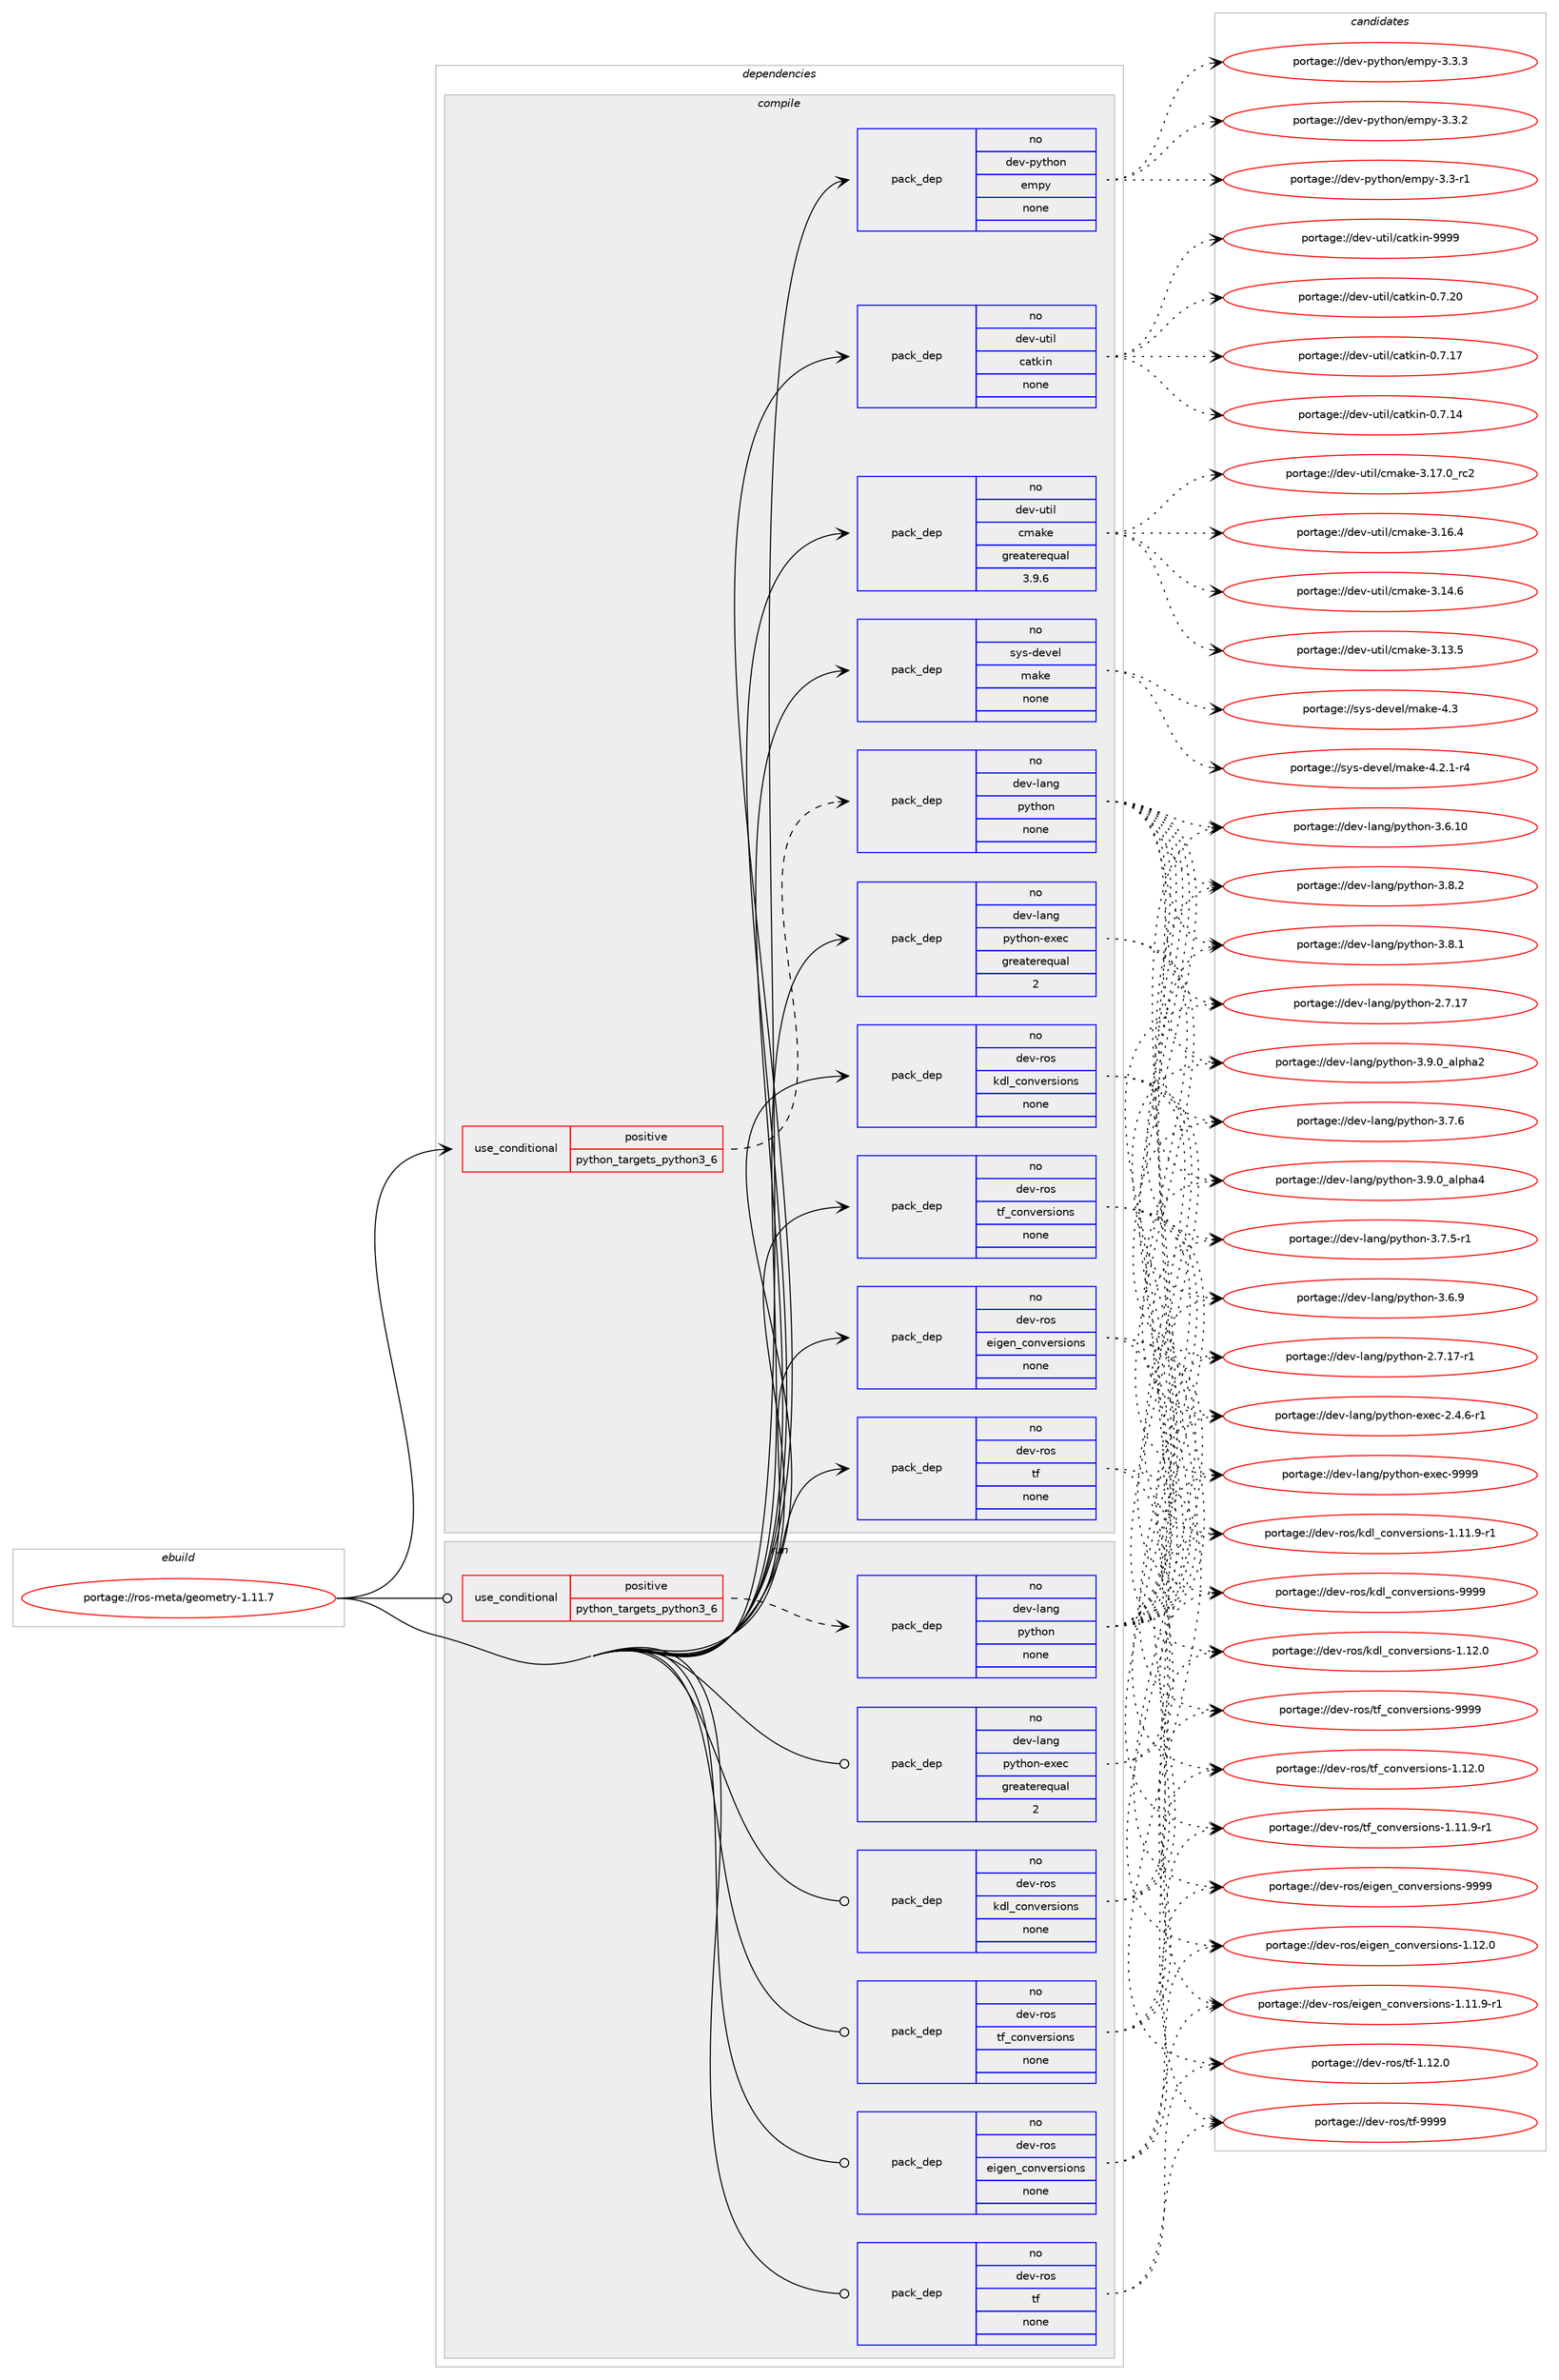 digraph prolog {

# *************
# Graph options
# *************

newrank=true;
concentrate=true;
compound=true;
graph [rankdir=LR,fontname=Helvetica,fontsize=10,ranksep=1.5];#, ranksep=2.5, nodesep=0.2];
edge  [arrowhead=vee];
node  [fontname=Helvetica,fontsize=10];

# **********
# The ebuild
# **********

subgraph cluster_leftcol {
color=gray;
rank=same;
label=<<i>ebuild</i>>;
id [label="portage://ros-meta/geometry-1.11.7", color=red, width=4, href="../ros-meta/geometry-1.11.7.svg"];
}

# ****************
# The dependencies
# ****************

subgraph cluster_midcol {
color=gray;
label=<<i>dependencies</i>>;
subgraph cluster_compile {
fillcolor="#eeeeee";
style=filled;
label=<<i>compile</i>>;
subgraph cond12201 {
dependency62280 [label=<<TABLE BORDER="0" CELLBORDER="1" CELLSPACING="0" CELLPADDING="4"><TR><TD ROWSPAN="3" CELLPADDING="10">use_conditional</TD></TR><TR><TD>positive</TD></TR><TR><TD>python_targets_python3_6</TD></TR></TABLE>>, shape=none, color=red];
subgraph pack48809 {
dependency62281 [label=<<TABLE BORDER="0" CELLBORDER="1" CELLSPACING="0" CELLPADDING="4" WIDTH="220"><TR><TD ROWSPAN="6" CELLPADDING="30">pack_dep</TD></TR><TR><TD WIDTH="110">no</TD></TR><TR><TD>dev-lang</TD></TR><TR><TD>python</TD></TR><TR><TD>none</TD></TR><TR><TD></TD></TR></TABLE>>, shape=none, color=blue];
}
dependency62280:e -> dependency62281:w [weight=20,style="dashed",arrowhead="vee"];
}
id:e -> dependency62280:w [weight=20,style="solid",arrowhead="vee"];
subgraph pack48810 {
dependency62282 [label=<<TABLE BORDER="0" CELLBORDER="1" CELLSPACING="0" CELLPADDING="4" WIDTH="220"><TR><TD ROWSPAN="6" CELLPADDING="30">pack_dep</TD></TR><TR><TD WIDTH="110">no</TD></TR><TR><TD>dev-lang</TD></TR><TR><TD>python-exec</TD></TR><TR><TD>greaterequal</TD></TR><TR><TD>2</TD></TR></TABLE>>, shape=none, color=blue];
}
id:e -> dependency62282:w [weight=20,style="solid",arrowhead="vee"];
subgraph pack48811 {
dependency62283 [label=<<TABLE BORDER="0" CELLBORDER="1" CELLSPACING="0" CELLPADDING="4" WIDTH="220"><TR><TD ROWSPAN="6" CELLPADDING="30">pack_dep</TD></TR><TR><TD WIDTH="110">no</TD></TR><TR><TD>dev-python</TD></TR><TR><TD>empy</TD></TR><TR><TD>none</TD></TR><TR><TD></TD></TR></TABLE>>, shape=none, color=blue];
}
id:e -> dependency62283:w [weight=20,style="solid",arrowhead="vee"];
subgraph pack48812 {
dependency62284 [label=<<TABLE BORDER="0" CELLBORDER="1" CELLSPACING="0" CELLPADDING="4" WIDTH="220"><TR><TD ROWSPAN="6" CELLPADDING="30">pack_dep</TD></TR><TR><TD WIDTH="110">no</TD></TR><TR><TD>dev-ros</TD></TR><TR><TD>eigen_conversions</TD></TR><TR><TD>none</TD></TR><TR><TD></TD></TR></TABLE>>, shape=none, color=blue];
}
id:e -> dependency62284:w [weight=20,style="solid",arrowhead="vee"];
subgraph pack48813 {
dependency62285 [label=<<TABLE BORDER="0" CELLBORDER="1" CELLSPACING="0" CELLPADDING="4" WIDTH="220"><TR><TD ROWSPAN="6" CELLPADDING="30">pack_dep</TD></TR><TR><TD WIDTH="110">no</TD></TR><TR><TD>dev-ros</TD></TR><TR><TD>kdl_conversions</TD></TR><TR><TD>none</TD></TR><TR><TD></TD></TR></TABLE>>, shape=none, color=blue];
}
id:e -> dependency62285:w [weight=20,style="solid",arrowhead="vee"];
subgraph pack48814 {
dependency62286 [label=<<TABLE BORDER="0" CELLBORDER="1" CELLSPACING="0" CELLPADDING="4" WIDTH="220"><TR><TD ROWSPAN="6" CELLPADDING="30">pack_dep</TD></TR><TR><TD WIDTH="110">no</TD></TR><TR><TD>dev-ros</TD></TR><TR><TD>tf</TD></TR><TR><TD>none</TD></TR><TR><TD></TD></TR></TABLE>>, shape=none, color=blue];
}
id:e -> dependency62286:w [weight=20,style="solid",arrowhead="vee"];
subgraph pack48815 {
dependency62287 [label=<<TABLE BORDER="0" CELLBORDER="1" CELLSPACING="0" CELLPADDING="4" WIDTH="220"><TR><TD ROWSPAN="6" CELLPADDING="30">pack_dep</TD></TR><TR><TD WIDTH="110">no</TD></TR><TR><TD>dev-ros</TD></TR><TR><TD>tf_conversions</TD></TR><TR><TD>none</TD></TR><TR><TD></TD></TR></TABLE>>, shape=none, color=blue];
}
id:e -> dependency62287:w [weight=20,style="solid",arrowhead="vee"];
subgraph pack48816 {
dependency62288 [label=<<TABLE BORDER="0" CELLBORDER="1" CELLSPACING="0" CELLPADDING="4" WIDTH="220"><TR><TD ROWSPAN="6" CELLPADDING="30">pack_dep</TD></TR><TR><TD WIDTH="110">no</TD></TR><TR><TD>dev-util</TD></TR><TR><TD>catkin</TD></TR><TR><TD>none</TD></TR><TR><TD></TD></TR></TABLE>>, shape=none, color=blue];
}
id:e -> dependency62288:w [weight=20,style="solid",arrowhead="vee"];
subgraph pack48817 {
dependency62289 [label=<<TABLE BORDER="0" CELLBORDER="1" CELLSPACING="0" CELLPADDING="4" WIDTH="220"><TR><TD ROWSPAN="6" CELLPADDING="30">pack_dep</TD></TR><TR><TD WIDTH="110">no</TD></TR><TR><TD>dev-util</TD></TR><TR><TD>cmake</TD></TR><TR><TD>greaterequal</TD></TR><TR><TD>3.9.6</TD></TR></TABLE>>, shape=none, color=blue];
}
id:e -> dependency62289:w [weight=20,style="solid",arrowhead="vee"];
subgraph pack48818 {
dependency62290 [label=<<TABLE BORDER="0" CELLBORDER="1" CELLSPACING="0" CELLPADDING="4" WIDTH="220"><TR><TD ROWSPAN="6" CELLPADDING="30">pack_dep</TD></TR><TR><TD WIDTH="110">no</TD></TR><TR><TD>sys-devel</TD></TR><TR><TD>make</TD></TR><TR><TD>none</TD></TR><TR><TD></TD></TR></TABLE>>, shape=none, color=blue];
}
id:e -> dependency62290:w [weight=20,style="solid",arrowhead="vee"];
}
subgraph cluster_compileandrun {
fillcolor="#eeeeee";
style=filled;
label=<<i>compile and run</i>>;
}
subgraph cluster_run {
fillcolor="#eeeeee";
style=filled;
label=<<i>run</i>>;
subgraph cond12202 {
dependency62291 [label=<<TABLE BORDER="0" CELLBORDER="1" CELLSPACING="0" CELLPADDING="4"><TR><TD ROWSPAN="3" CELLPADDING="10">use_conditional</TD></TR><TR><TD>positive</TD></TR><TR><TD>python_targets_python3_6</TD></TR></TABLE>>, shape=none, color=red];
subgraph pack48819 {
dependency62292 [label=<<TABLE BORDER="0" CELLBORDER="1" CELLSPACING="0" CELLPADDING="4" WIDTH="220"><TR><TD ROWSPAN="6" CELLPADDING="30">pack_dep</TD></TR><TR><TD WIDTH="110">no</TD></TR><TR><TD>dev-lang</TD></TR><TR><TD>python</TD></TR><TR><TD>none</TD></TR><TR><TD></TD></TR></TABLE>>, shape=none, color=blue];
}
dependency62291:e -> dependency62292:w [weight=20,style="dashed",arrowhead="vee"];
}
id:e -> dependency62291:w [weight=20,style="solid",arrowhead="odot"];
subgraph pack48820 {
dependency62293 [label=<<TABLE BORDER="0" CELLBORDER="1" CELLSPACING="0" CELLPADDING="4" WIDTH="220"><TR><TD ROWSPAN="6" CELLPADDING="30">pack_dep</TD></TR><TR><TD WIDTH="110">no</TD></TR><TR><TD>dev-lang</TD></TR><TR><TD>python-exec</TD></TR><TR><TD>greaterequal</TD></TR><TR><TD>2</TD></TR></TABLE>>, shape=none, color=blue];
}
id:e -> dependency62293:w [weight=20,style="solid",arrowhead="odot"];
subgraph pack48821 {
dependency62294 [label=<<TABLE BORDER="0" CELLBORDER="1" CELLSPACING="0" CELLPADDING="4" WIDTH="220"><TR><TD ROWSPAN="6" CELLPADDING="30">pack_dep</TD></TR><TR><TD WIDTH="110">no</TD></TR><TR><TD>dev-ros</TD></TR><TR><TD>eigen_conversions</TD></TR><TR><TD>none</TD></TR><TR><TD></TD></TR></TABLE>>, shape=none, color=blue];
}
id:e -> dependency62294:w [weight=20,style="solid",arrowhead="odot"];
subgraph pack48822 {
dependency62295 [label=<<TABLE BORDER="0" CELLBORDER="1" CELLSPACING="0" CELLPADDING="4" WIDTH="220"><TR><TD ROWSPAN="6" CELLPADDING="30">pack_dep</TD></TR><TR><TD WIDTH="110">no</TD></TR><TR><TD>dev-ros</TD></TR><TR><TD>kdl_conversions</TD></TR><TR><TD>none</TD></TR><TR><TD></TD></TR></TABLE>>, shape=none, color=blue];
}
id:e -> dependency62295:w [weight=20,style="solid",arrowhead="odot"];
subgraph pack48823 {
dependency62296 [label=<<TABLE BORDER="0" CELLBORDER="1" CELLSPACING="0" CELLPADDING="4" WIDTH="220"><TR><TD ROWSPAN="6" CELLPADDING="30">pack_dep</TD></TR><TR><TD WIDTH="110">no</TD></TR><TR><TD>dev-ros</TD></TR><TR><TD>tf</TD></TR><TR><TD>none</TD></TR><TR><TD></TD></TR></TABLE>>, shape=none, color=blue];
}
id:e -> dependency62296:w [weight=20,style="solid",arrowhead="odot"];
subgraph pack48824 {
dependency62297 [label=<<TABLE BORDER="0" CELLBORDER="1" CELLSPACING="0" CELLPADDING="4" WIDTH="220"><TR><TD ROWSPAN="6" CELLPADDING="30">pack_dep</TD></TR><TR><TD WIDTH="110">no</TD></TR><TR><TD>dev-ros</TD></TR><TR><TD>tf_conversions</TD></TR><TR><TD>none</TD></TR><TR><TD></TD></TR></TABLE>>, shape=none, color=blue];
}
id:e -> dependency62297:w [weight=20,style="solid",arrowhead="odot"];
}
}

# **************
# The candidates
# **************

subgraph cluster_choices {
rank=same;
color=gray;
label=<<i>candidates</i>>;

subgraph choice48809 {
color=black;
nodesep=1;
choice10010111845108971101034711212111610411111045514657464895971081121049752 [label="portage://dev-lang/python-3.9.0_alpha4", color=red, width=4,href="../dev-lang/python-3.9.0_alpha4.svg"];
choice10010111845108971101034711212111610411111045514657464895971081121049750 [label="portage://dev-lang/python-3.9.0_alpha2", color=red, width=4,href="../dev-lang/python-3.9.0_alpha2.svg"];
choice100101118451089711010347112121116104111110455146564650 [label="portage://dev-lang/python-3.8.2", color=red, width=4,href="../dev-lang/python-3.8.2.svg"];
choice100101118451089711010347112121116104111110455146564649 [label="portage://dev-lang/python-3.8.1", color=red, width=4,href="../dev-lang/python-3.8.1.svg"];
choice100101118451089711010347112121116104111110455146554654 [label="portage://dev-lang/python-3.7.6", color=red, width=4,href="../dev-lang/python-3.7.6.svg"];
choice1001011184510897110103471121211161041111104551465546534511449 [label="portage://dev-lang/python-3.7.5-r1", color=red, width=4,href="../dev-lang/python-3.7.5-r1.svg"];
choice100101118451089711010347112121116104111110455146544657 [label="portage://dev-lang/python-3.6.9", color=red, width=4,href="../dev-lang/python-3.6.9.svg"];
choice10010111845108971101034711212111610411111045514654464948 [label="portage://dev-lang/python-3.6.10", color=red, width=4,href="../dev-lang/python-3.6.10.svg"];
choice100101118451089711010347112121116104111110455046554649554511449 [label="portage://dev-lang/python-2.7.17-r1", color=red, width=4,href="../dev-lang/python-2.7.17-r1.svg"];
choice10010111845108971101034711212111610411111045504655464955 [label="portage://dev-lang/python-2.7.17", color=red, width=4,href="../dev-lang/python-2.7.17.svg"];
dependency62281:e -> choice10010111845108971101034711212111610411111045514657464895971081121049752:w [style=dotted,weight="100"];
dependency62281:e -> choice10010111845108971101034711212111610411111045514657464895971081121049750:w [style=dotted,weight="100"];
dependency62281:e -> choice100101118451089711010347112121116104111110455146564650:w [style=dotted,weight="100"];
dependency62281:e -> choice100101118451089711010347112121116104111110455146564649:w [style=dotted,weight="100"];
dependency62281:e -> choice100101118451089711010347112121116104111110455146554654:w [style=dotted,weight="100"];
dependency62281:e -> choice1001011184510897110103471121211161041111104551465546534511449:w [style=dotted,weight="100"];
dependency62281:e -> choice100101118451089711010347112121116104111110455146544657:w [style=dotted,weight="100"];
dependency62281:e -> choice10010111845108971101034711212111610411111045514654464948:w [style=dotted,weight="100"];
dependency62281:e -> choice100101118451089711010347112121116104111110455046554649554511449:w [style=dotted,weight="100"];
dependency62281:e -> choice10010111845108971101034711212111610411111045504655464955:w [style=dotted,weight="100"];
}
subgraph choice48810 {
color=black;
nodesep=1;
choice10010111845108971101034711212111610411111045101120101994557575757 [label="portage://dev-lang/python-exec-9999", color=red, width=4,href="../dev-lang/python-exec-9999.svg"];
choice10010111845108971101034711212111610411111045101120101994550465246544511449 [label="portage://dev-lang/python-exec-2.4.6-r1", color=red, width=4,href="../dev-lang/python-exec-2.4.6-r1.svg"];
dependency62282:e -> choice10010111845108971101034711212111610411111045101120101994557575757:w [style=dotted,weight="100"];
dependency62282:e -> choice10010111845108971101034711212111610411111045101120101994550465246544511449:w [style=dotted,weight="100"];
}
subgraph choice48811 {
color=black;
nodesep=1;
choice1001011184511212111610411111047101109112121455146514651 [label="portage://dev-python/empy-3.3.3", color=red, width=4,href="../dev-python/empy-3.3.3.svg"];
choice1001011184511212111610411111047101109112121455146514650 [label="portage://dev-python/empy-3.3.2", color=red, width=4,href="../dev-python/empy-3.3.2.svg"];
choice1001011184511212111610411111047101109112121455146514511449 [label="portage://dev-python/empy-3.3-r1", color=red, width=4,href="../dev-python/empy-3.3-r1.svg"];
dependency62283:e -> choice1001011184511212111610411111047101109112121455146514651:w [style=dotted,weight="100"];
dependency62283:e -> choice1001011184511212111610411111047101109112121455146514650:w [style=dotted,weight="100"];
dependency62283:e -> choice1001011184511212111610411111047101109112121455146514511449:w [style=dotted,weight="100"];
}
subgraph choice48812 {
color=black;
nodesep=1;
choice100101118451141111154710110510310111095991111101181011141151051111101154557575757 [label="portage://dev-ros/eigen_conversions-9999", color=red, width=4,href="../dev-ros/eigen_conversions-9999.svg"];
choice1001011184511411111547101105103101110959911111011810111411510511111011545494649504648 [label="portage://dev-ros/eigen_conversions-1.12.0", color=red, width=4,href="../dev-ros/eigen_conversions-1.12.0.svg"];
choice10010111845114111115471011051031011109599111110118101114115105111110115454946494946574511449 [label="portage://dev-ros/eigen_conversions-1.11.9-r1", color=red, width=4,href="../dev-ros/eigen_conversions-1.11.9-r1.svg"];
dependency62284:e -> choice100101118451141111154710110510310111095991111101181011141151051111101154557575757:w [style=dotted,weight="100"];
dependency62284:e -> choice1001011184511411111547101105103101110959911111011810111411510511111011545494649504648:w [style=dotted,weight="100"];
dependency62284:e -> choice10010111845114111115471011051031011109599111110118101114115105111110115454946494946574511449:w [style=dotted,weight="100"];
}
subgraph choice48813 {
color=black;
nodesep=1;
choice100101118451141111154710710010895991111101181011141151051111101154557575757 [label="portage://dev-ros/kdl_conversions-9999", color=red, width=4,href="../dev-ros/kdl_conversions-9999.svg"];
choice1001011184511411111547107100108959911111011810111411510511111011545494649504648 [label="portage://dev-ros/kdl_conversions-1.12.0", color=red, width=4,href="../dev-ros/kdl_conversions-1.12.0.svg"];
choice10010111845114111115471071001089599111110118101114115105111110115454946494946574511449 [label="portage://dev-ros/kdl_conversions-1.11.9-r1", color=red, width=4,href="../dev-ros/kdl_conversions-1.11.9-r1.svg"];
dependency62285:e -> choice100101118451141111154710710010895991111101181011141151051111101154557575757:w [style=dotted,weight="100"];
dependency62285:e -> choice1001011184511411111547107100108959911111011810111411510511111011545494649504648:w [style=dotted,weight="100"];
dependency62285:e -> choice10010111845114111115471071001089599111110118101114115105111110115454946494946574511449:w [style=dotted,weight="100"];
}
subgraph choice48814 {
color=black;
nodesep=1;
choice10010111845114111115471161024557575757 [label="portage://dev-ros/tf-9999", color=red, width=4,href="../dev-ros/tf-9999.svg"];
choice100101118451141111154711610245494649504648 [label="portage://dev-ros/tf-1.12.0", color=red, width=4,href="../dev-ros/tf-1.12.0.svg"];
dependency62286:e -> choice10010111845114111115471161024557575757:w [style=dotted,weight="100"];
dependency62286:e -> choice100101118451141111154711610245494649504648:w [style=dotted,weight="100"];
}
subgraph choice48815 {
color=black;
nodesep=1;
choice100101118451141111154711610295991111101181011141151051111101154557575757 [label="portage://dev-ros/tf_conversions-9999", color=red, width=4,href="../dev-ros/tf_conversions-9999.svg"];
choice1001011184511411111547116102959911111011810111411510511111011545494649504648 [label="portage://dev-ros/tf_conversions-1.12.0", color=red, width=4,href="../dev-ros/tf_conversions-1.12.0.svg"];
choice10010111845114111115471161029599111110118101114115105111110115454946494946574511449 [label="portage://dev-ros/tf_conversions-1.11.9-r1", color=red, width=4,href="../dev-ros/tf_conversions-1.11.9-r1.svg"];
dependency62287:e -> choice100101118451141111154711610295991111101181011141151051111101154557575757:w [style=dotted,weight="100"];
dependency62287:e -> choice1001011184511411111547116102959911111011810111411510511111011545494649504648:w [style=dotted,weight="100"];
dependency62287:e -> choice10010111845114111115471161029599111110118101114115105111110115454946494946574511449:w [style=dotted,weight="100"];
}
subgraph choice48816 {
color=black;
nodesep=1;
choice100101118451171161051084799971161071051104557575757 [label="portage://dev-util/catkin-9999", color=red, width=4,href="../dev-util/catkin-9999.svg"];
choice1001011184511711610510847999711610710511045484655465048 [label="portage://dev-util/catkin-0.7.20", color=red, width=4,href="../dev-util/catkin-0.7.20.svg"];
choice1001011184511711610510847999711610710511045484655464955 [label="portage://dev-util/catkin-0.7.17", color=red, width=4,href="../dev-util/catkin-0.7.17.svg"];
choice1001011184511711610510847999711610710511045484655464952 [label="portage://dev-util/catkin-0.7.14", color=red, width=4,href="../dev-util/catkin-0.7.14.svg"];
dependency62288:e -> choice100101118451171161051084799971161071051104557575757:w [style=dotted,weight="100"];
dependency62288:e -> choice1001011184511711610510847999711610710511045484655465048:w [style=dotted,weight="100"];
dependency62288:e -> choice1001011184511711610510847999711610710511045484655464955:w [style=dotted,weight="100"];
dependency62288:e -> choice1001011184511711610510847999711610710511045484655464952:w [style=dotted,weight="100"];
}
subgraph choice48817 {
color=black;
nodesep=1;
choice1001011184511711610510847991099710710145514649554648951149950 [label="portage://dev-util/cmake-3.17.0_rc2", color=red, width=4,href="../dev-util/cmake-3.17.0_rc2.svg"];
choice1001011184511711610510847991099710710145514649544652 [label="portage://dev-util/cmake-3.16.4", color=red, width=4,href="../dev-util/cmake-3.16.4.svg"];
choice1001011184511711610510847991099710710145514649524654 [label="portage://dev-util/cmake-3.14.6", color=red, width=4,href="../dev-util/cmake-3.14.6.svg"];
choice1001011184511711610510847991099710710145514649514653 [label="portage://dev-util/cmake-3.13.5", color=red, width=4,href="../dev-util/cmake-3.13.5.svg"];
dependency62289:e -> choice1001011184511711610510847991099710710145514649554648951149950:w [style=dotted,weight="100"];
dependency62289:e -> choice1001011184511711610510847991099710710145514649544652:w [style=dotted,weight="100"];
dependency62289:e -> choice1001011184511711610510847991099710710145514649524654:w [style=dotted,weight="100"];
dependency62289:e -> choice1001011184511711610510847991099710710145514649514653:w [style=dotted,weight="100"];
}
subgraph choice48818 {
color=black;
nodesep=1;
choice11512111545100101118101108471099710710145524651 [label="portage://sys-devel/make-4.3", color=red, width=4,href="../sys-devel/make-4.3.svg"];
choice1151211154510010111810110847109971071014552465046494511452 [label="portage://sys-devel/make-4.2.1-r4", color=red, width=4,href="../sys-devel/make-4.2.1-r4.svg"];
dependency62290:e -> choice11512111545100101118101108471099710710145524651:w [style=dotted,weight="100"];
dependency62290:e -> choice1151211154510010111810110847109971071014552465046494511452:w [style=dotted,weight="100"];
}
subgraph choice48819 {
color=black;
nodesep=1;
choice10010111845108971101034711212111610411111045514657464895971081121049752 [label="portage://dev-lang/python-3.9.0_alpha4", color=red, width=4,href="../dev-lang/python-3.9.0_alpha4.svg"];
choice10010111845108971101034711212111610411111045514657464895971081121049750 [label="portage://dev-lang/python-3.9.0_alpha2", color=red, width=4,href="../dev-lang/python-3.9.0_alpha2.svg"];
choice100101118451089711010347112121116104111110455146564650 [label="portage://dev-lang/python-3.8.2", color=red, width=4,href="../dev-lang/python-3.8.2.svg"];
choice100101118451089711010347112121116104111110455146564649 [label="portage://dev-lang/python-3.8.1", color=red, width=4,href="../dev-lang/python-3.8.1.svg"];
choice100101118451089711010347112121116104111110455146554654 [label="portage://dev-lang/python-3.7.6", color=red, width=4,href="../dev-lang/python-3.7.6.svg"];
choice1001011184510897110103471121211161041111104551465546534511449 [label="portage://dev-lang/python-3.7.5-r1", color=red, width=4,href="../dev-lang/python-3.7.5-r1.svg"];
choice100101118451089711010347112121116104111110455146544657 [label="portage://dev-lang/python-3.6.9", color=red, width=4,href="../dev-lang/python-3.6.9.svg"];
choice10010111845108971101034711212111610411111045514654464948 [label="portage://dev-lang/python-3.6.10", color=red, width=4,href="../dev-lang/python-3.6.10.svg"];
choice100101118451089711010347112121116104111110455046554649554511449 [label="portage://dev-lang/python-2.7.17-r1", color=red, width=4,href="../dev-lang/python-2.7.17-r1.svg"];
choice10010111845108971101034711212111610411111045504655464955 [label="portage://dev-lang/python-2.7.17", color=red, width=4,href="../dev-lang/python-2.7.17.svg"];
dependency62292:e -> choice10010111845108971101034711212111610411111045514657464895971081121049752:w [style=dotted,weight="100"];
dependency62292:e -> choice10010111845108971101034711212111610411111045514657464895971081121049750:w [style=dotted,weight="100"];
dependency62292:e -> choice100101118451089711010347112121116104111110455146564650:w [style=dotted,weight="100"];
dependency62292:e -> choice100101118451089711010347112121116104111110455146564649:w [style=dotted,weight="100"];
dependency62292:e -> choice100101118451089711010347112121116104111110455146554654:w [style=dotted,weight="100"];
dependency62292:e -> choice1001011184510897110103471121211161041111104551465546534511449:w [style=dotted,weight="100"];
dependency62292:e -> choice100101118451089711010347112121116104111110455146544657:w [style=dotted,weight="100"];
dependency62292:e -> choice10010111845108971101034711212111610411111045514654464948:w [style=dotted,weight="100"];
dependency62292:e -> choice100101118451089711010347112121116104111110455046554649554511449:w [style=dotted,weight="100"];
dependency62292:e -> choice10010111845108971101034711212111610411111045504655464955:w [style=dotted,weight="100"];
}
subgraph choice48820 {
color=black;
nodesep=1;
choice10010111845108971101034711212111610411111045101120101994557575757 [label="portage://dev-lang/python-exec-9999", color=red, width=4,href="../dev-lang/python-exec-9999.svg"];
choice10010111845108971101034711212111610411111045101120101994550465246544511449 [label="portage://dev-lang/python-exec-2.4.6-r1", color=red, width=4,href="../dev-lang/python-exec-2.4.6-r1.svg"];
dependency62293:e -> choice10010111845108971101034711212111610411111045101120101994557575757:w [style=dotted,weight="100"];
dependency62293:e -> choice10010111845108971101034711212111610411111045101120101994550465246544511449:w [style=dotted,weight="100"];
}
subgraph choice48821 {
color=black;
nodesep=1;
choice100101118451141111154710110510310111095991111101181011141151051111101154557575757 [label="portage://dev-ros/eigen_conversions-9999", color=red, width=4,href="../dev-ros/eigen_conversions-9999.svg"];
choice1001011184511411111547101105103101110959911111011810111411510511111011545494649504648 [label="portage://dev-ros/eigen_conversions-1.12.0", color=red, width=4,href="../dev-ros/eigen_conversions-1.12.0.svg"];
choice10010111845114111115471011051031011109599111110118101114115105111110115454946494946574511449 [label="portage://dev-ros/eigen_conversions-1.11.9-r1", color=red, width=4,href="../dev-ros/eigen_conversions-1.11.9-r1.svg"];
dependency62294:e -> choice100101118451141111154710110510310111095991111101181011141151051111101154557575757:w [style=dotted,weight="100"];
dependency62294:e -> choice1001011184511411111547101105103101110959911111011810111411510511111011545494649504648:w [style=dotted,weight="100"];
dependency62294:e -> choice10010111845114111115471011051031011109599111110118101114115105111110115454946494946574511449:w [style=dotted,weight="100"];
}
subgraph choice48822 {
color=black;
nodesep=1;
choice100101118451141111154710710010895991111101181011141151051111101154557575757 [label="portage://dev-ros/kdl_conversions-9999", color=red, width=4,href="../dev-ros/kdl_conversions-9999.svg"];
choice1001011184511411111547107100108959911111011810111411510511111011545494649504648 [label="portage://dev-ros/kdl_conversions-1.12.0", color=red, width=4,href="../dev-ros/kdl_conversions-1.12.0.svg"];
choice10010111845114111115471071001089599111110118101114115105111110115454946494946574511449 [label="portage://dev-ros/kdl_conversions-1.11.9-r1", color=red, width=4,href="../dev-ros/kdl_conversions-1.11.9-r1.svg"];
dependency62295:e -> choice100101118451141111154710710010895991111101181011141151051111101154557575757:w [style=dotted,weight="100"];
dependency62295:e -> choice1001011184511411111547107100108959911111011810111411510511111011545494649504648:w [style=dotted,weight="100"];
dependency62295:e -> choice10010111845114111115471071001089599111110118101114115105111110115454946494946574511449:w [style=dotted,weight="100"];
}
subgraph choice48823 {
color=black;
nodesep=1;
choice10010111845114111115471161024557575757 [label="portage://dev-ros/tf-9999", color=red, width=4,href="../dev-ros/tf-9999.svg"];
choice100101118451141111154711610245494649504648 [label="portage://dev-ros/tf-1.12.0", color=red, width=4,href="../dev-ros/tf-1.12.0.svg"];
dependency62296:e -> choice10010111845114111115471161024557575757:w [style=dotted,weight="100"];
dependency62296:e -> choice100101118451141111154711610245494649504648:w [style=dotted,weight="100"];
}
subgraph choice48824 {
color=black;
nodesep=1;
choice100101118451141111154711610295991111101181011141151051111101154557575757 [label="portage://dev-ros/tf_conversions-9999", color=red, width=4,href="../dev-ros/tf_conversions-9999.svg"];
choice1001011184511411111547116102959911111011810111411510511111011545494649504648 [label="portage://dev-ros/tf_conversions-1.12.0", color=red, width=4,href="../dev-ros/tf_conversions-1.12.0.svg"];
choice10010111845114111115471161029599111110118101114115105111110115454946494946574511449 [label="portage://dev-ros/tf_conversions-1.11.9-r1", color=red, width=4,href="../dev-ros/tf_conversions-1.11.9-r1.svg"];
dependency62297:e -> choice100101118451141111154711610295991111101181011141151051111101154557575757:w [style=dotted,weight="100"];
dependency62297:e -> choice1001011184511411111547116102959911111011810111411510511111011545494649504648:w [style=dotted,weight="100"];
dependency62297:e -> choice10010111845114111115471161029599111110118101114115105111110115454946494946574511449:w [style=dotted,weight="100"];
}
}

}
